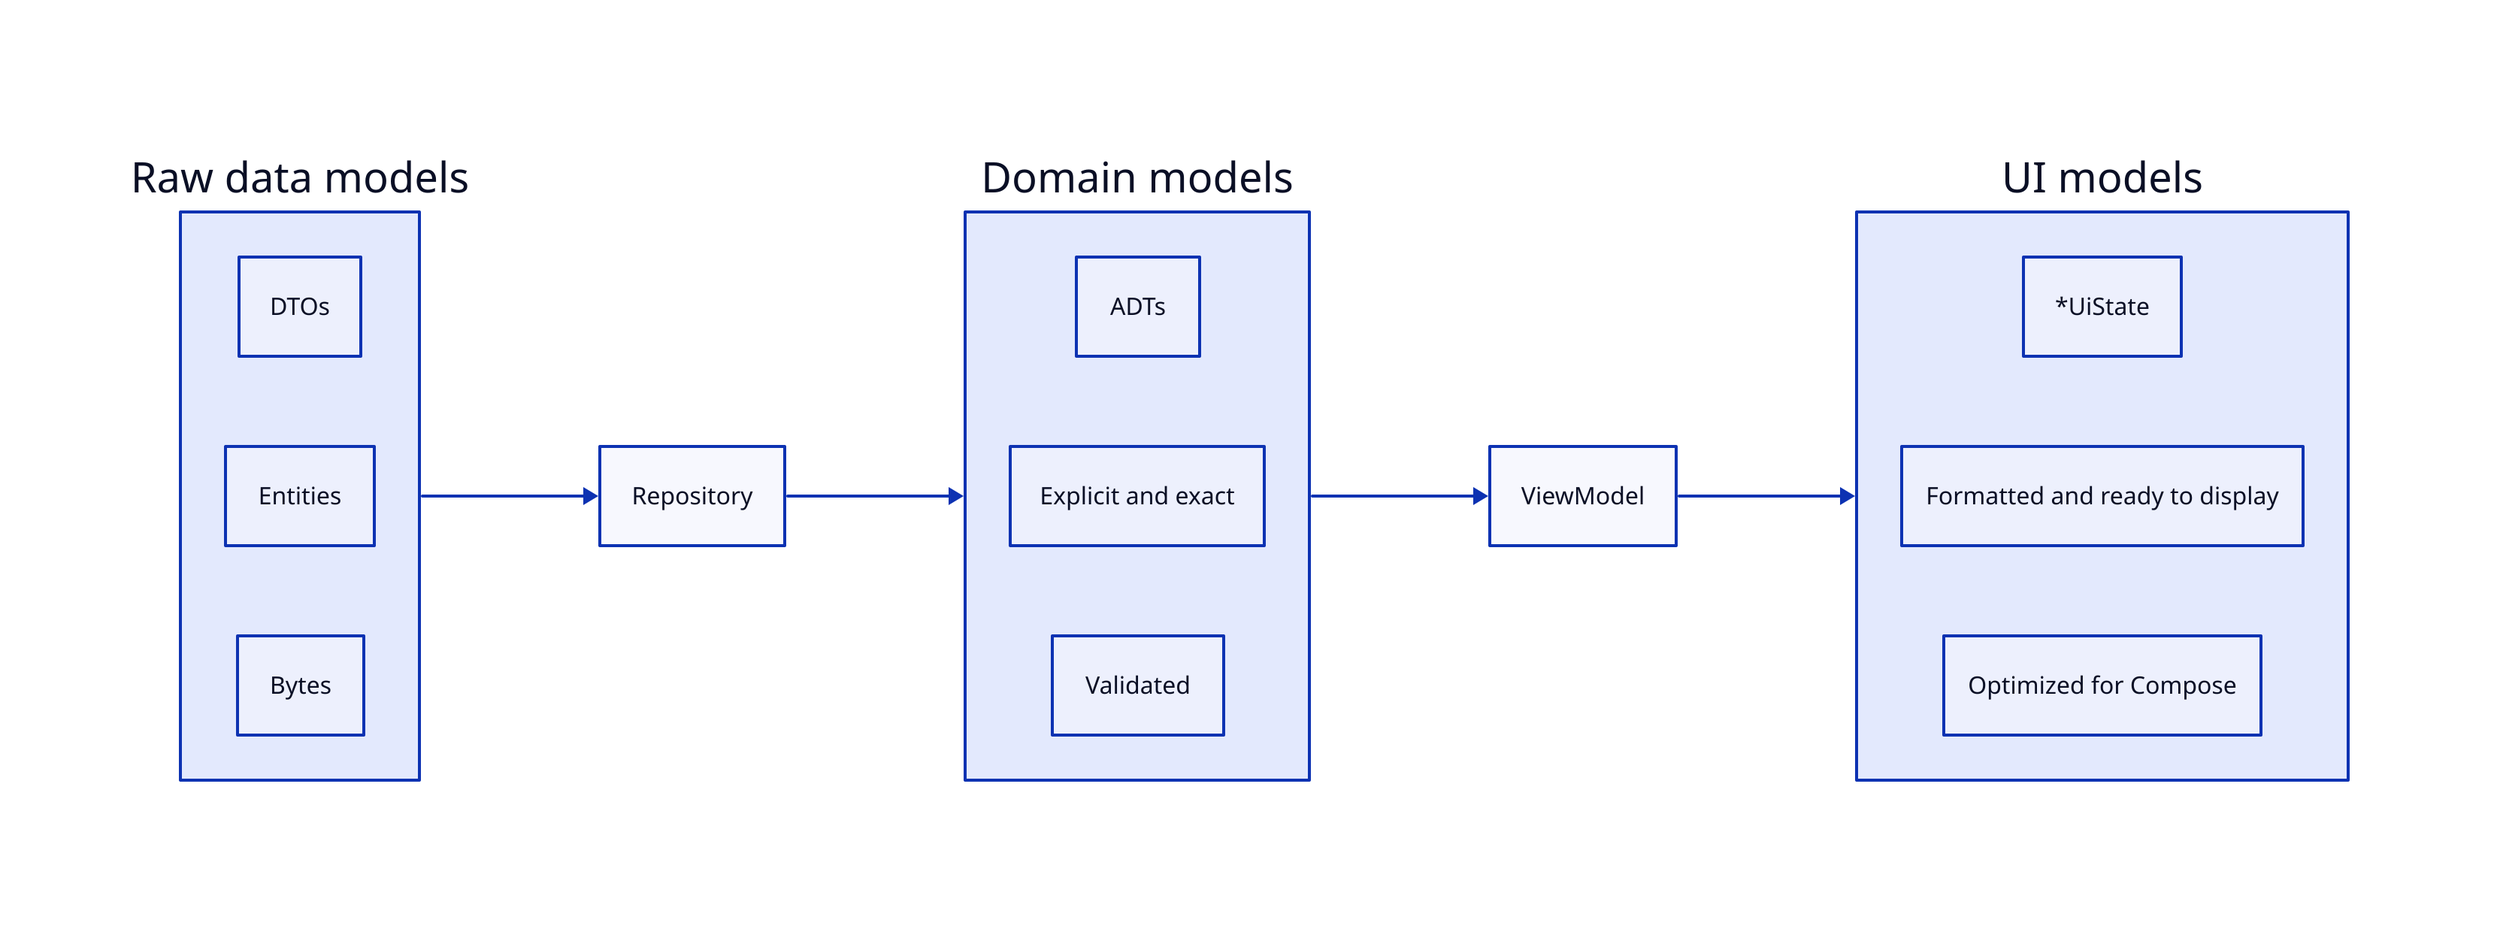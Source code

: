 direction: right

raw: "Raw data models" {
    "DTOs"
    "Entities"
    "Bytes"
}
domain: "Domain models" {
    "ADTs"
    "Explicit and exact"
    "Validated"
}
uiState: "UI models" {
    "*UiState"
    "Formatted and ready to display"
    "Optimized for Compose"
}

repo: "Repository"
vm: "ViewModel"

raw -> repo -> domain
domain -> vm -> uiState


